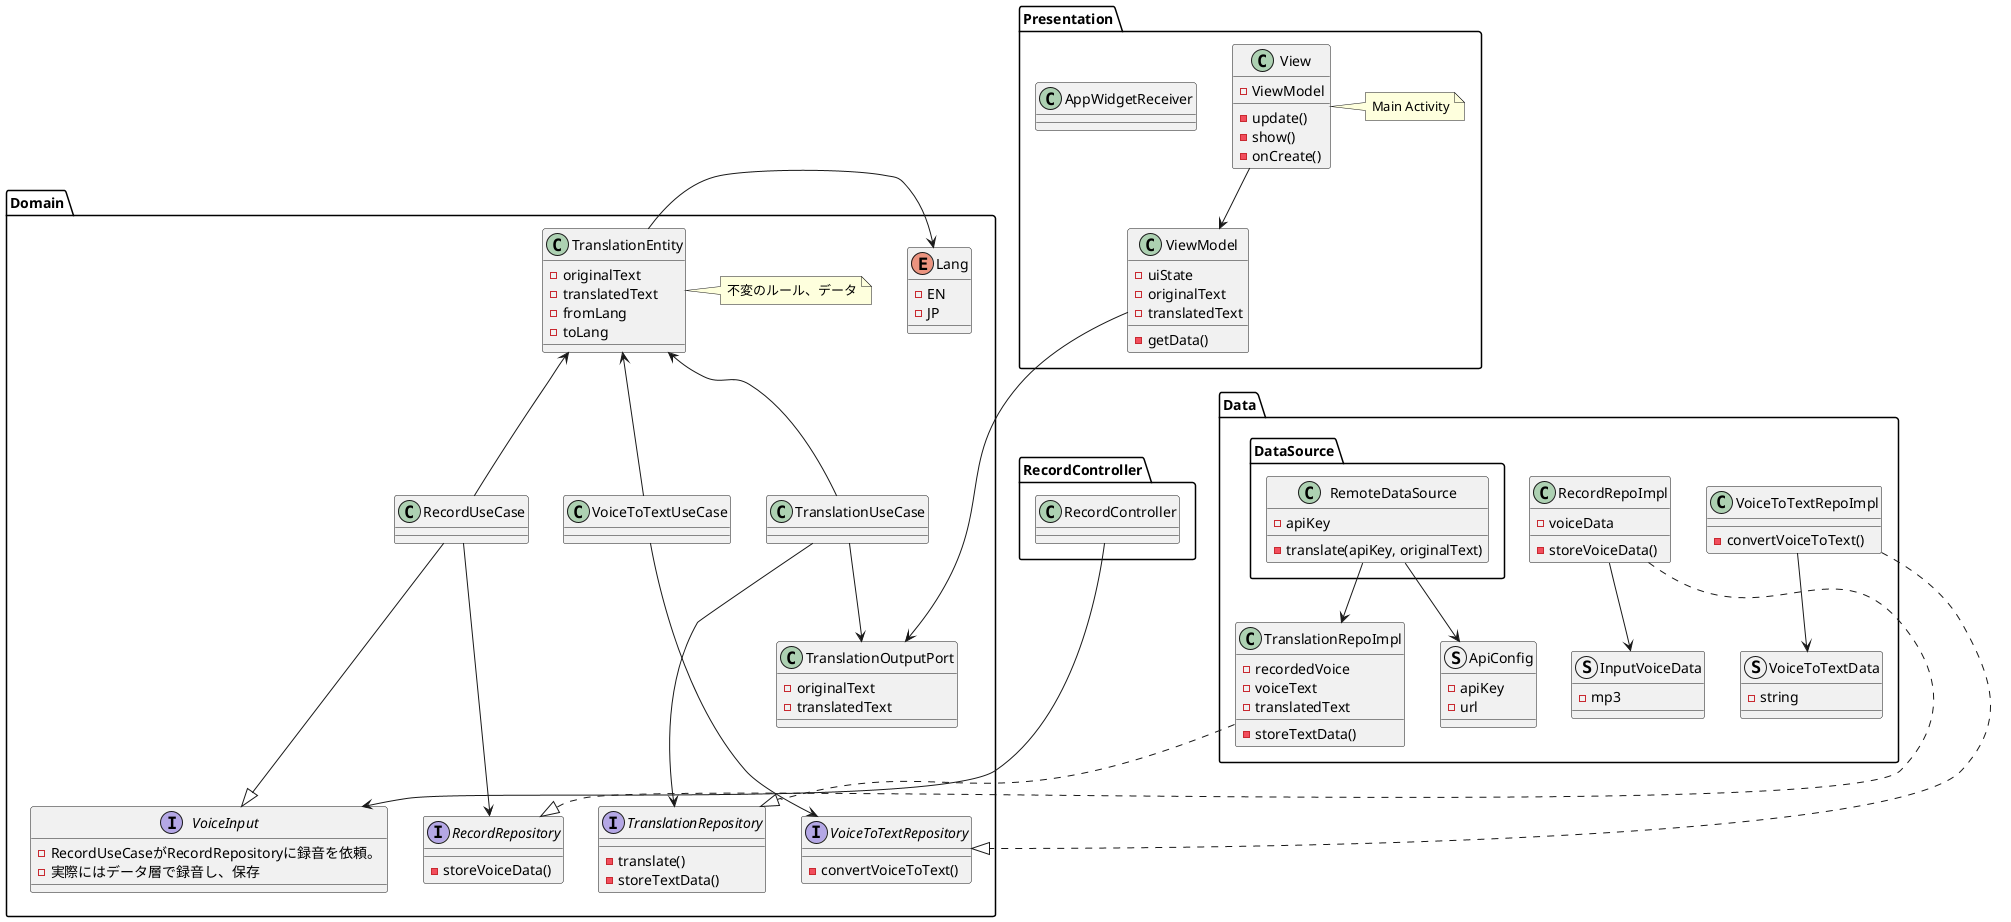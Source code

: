 @startuml

package Domain {

    together {
        class TranslationEntity {
            - originalText
            - translatedText
            - fromLang
            - toLang
        }

        enum Lang {
            - EN
            - JP
        }
    }

    together {
        class TranslationUseCase {

        }

        class RecordUseCase {

        }

        class VoiceToTextUseCase {

        }
    }

    together {
        interface TranslationRepository {
            - translate()
            - storeTextData()
        }

        interface RecordRepository {
            - storeVoiceData()
        }

        interface VoiceToTextRepository {
            - convertVoiceToText()

        }

        interface VoiceInput {
            - RecordUseCaseがRecordRepositoryに録音を依頼。
            - 実際にはデータ層で録音し、保存
        }

    }

    class TranslationOutputPort {
        - originalText
        - translatedText
    }



    TranslationEntity --right> Lang
    TranslationUseCase --up> TranslationEntity
    TranslationUseCase --> TranslationRepository
    TranslationUseCase --> TranslationOutputPort
    RecordUseCase --up> TranslationEntity
    RecordUseCase --> RecordRepository
    RecordUseCase ---|> VoiceInput
    VoiceToTextUseCase --up> TranslationEntity
    VoiceToTextUseCase --> VoiceToTextRepository

    note right of TranslationEntity : 不変のルール、データ
}


package RecordController {

    RecordController ---> VoiceInput
}


package Presentation {
    class View {
        - ViewModel
        - update()
        - show()
        - onCreate()
    }

    class ViewModel {
        - uiState
        - originalText
        - translatedText
        - getData()
    }

    class AppWidgetReceiver {

    }

    View --> ViewModel
    ViewModel ---> TranslationOutputPort
    note right of View : Main Activity
}


package Data {
    class TranslationRepoImpl {
        - recordedVoice
        - voiceText
        - translatedText
        - storeTextData()
    }

    class RecordRepoImpl {
        - voiceData
        - storeVoiceData()
    }

    class VoiceToTextRepoImpl {
        - convertVoiceToText()
    }

    struct ApiConfig {
        - apiKey
        - url
    }

    struct InputVoiceData {
        - mp3
    }

    struct VoiceToTextData {
        - string
    }


    package DataSource {

        class RemoteDataSource {
            -apiKey
            - translate(apiKey, originalText)
        }
    }

    TranslationRepoImpl ..|> TranslationRepository
    RecordRepoImpl ..|> RecordRepository
    RecordRepoImpl --> InputVoiceData
    RemoteDataSource --> TranslationRepoImpl
    RemoteDataSource --> ApiConfig
    VoiceToTextRepoImpl ..|> VoiceToTextRepository
    VoiceToTextRepoImpl --> VoiceToTextData

}











@enduml